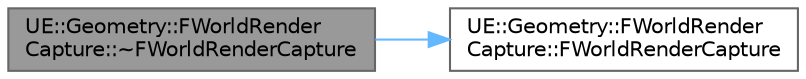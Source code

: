 digraph "UE::Geometry::FWorldRenderCapture::~FWorldRenderCapture"
{
 // INTERACTIVE_SVG=YES
 // LATEX_PDF_SIZE
  bgcolor="transparent";
  edge [fontname=Helvetica,fontsize=10,labelfontname=Helvetica,labelfontsize=10];
  node [fontname=Helvetica,fontsize=10,shape=box,height=0.2,width=0.4];
  rankdir="LR";
  Node1 [id="Node000001",label="UE::Geometry::FWorldRender\lCapture::~FWorldRenderCapture",height=0.2,width=0.4,color="gray40", fillcolor="grey60", style="filled", fontcolor="black",tooltip=" "];
  Node1 -> Node2 [id="edge1_Node000001_Node000002",color="steelblue1",style="solid",tooltip=" "];
  Node2 [id="Node000002",label="UE::Geometry::FWorldRender\lCapture::FWorldRenderCapture",height=0.2,width=0.4,color="grey40", fillcolor="white", style="filled",URL="$df/d27/classUE_1_1Geometry_1_1FWorldRenderCapture.html#a671e1b0a4fc6d77781cb4ba54da0ce0a",tooltip=" "];
}
